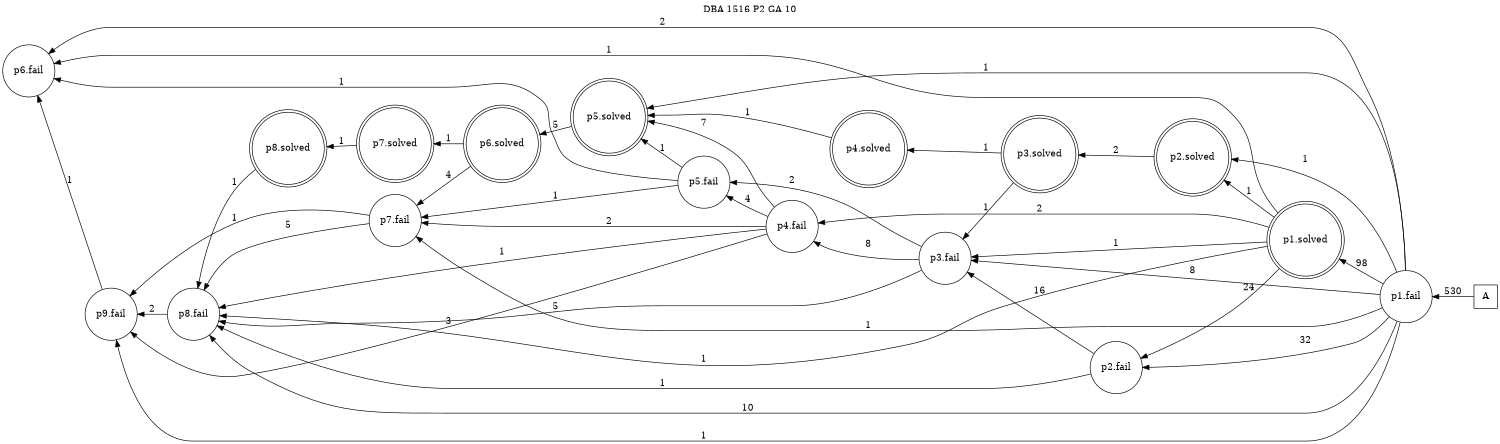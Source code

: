 digraph DBA_1516_P2_GA_10 {
labelloc="tl"
label= " DBA 1516 P2 GA 10 "
rankdir="RL";
graph [ size=" 10 , 10 !"]

"A" [shape="square" label="A"]
"p1.fail" [shape="circle" label="p1.fail"]
"p1.solved" [shape="doublecircle" label="p1.solved"]
"p2.fail" [shape="circle" label="p2.fail"]
"p3.fail" [shape="circle" label="p3.fail"]
"p4.fail" [shape="circle" label="p4.fail"]
"p5.solved" [shape="doublecircle" label="p5.solved"]
"p6.solved" [shape="doublecircle" label="p6.solved"]
"p7.fail" [shape="circle" label="p7.fail"]
"p8.fail" [shape="circle" label="p8.fail"]
"p9.fail" [shape="circle" label="p9.fail"]
"p5.fail" [shape="circle" label="p5.fail"]
"p6.fail" [shape="circle" label="p6.fail"]
"p2.solved" [shape="doublecircle" label="p2.solved"]
"p3.solved" [shape="doublecircle" label="p3.solved"]
"p4.solved" [shape="doublecircle" label="p4.solved"]
"p7.solved" [shape="doublecircle" label="p7.solved"]
"p8.solved" [shape="doublecircle" label="p8.solved"]
"A" -> "p1.fail" [ label=530]
"p1.fail" -> "p1.solved" [ label=98]
"p1.fail" -> "p2.fail" [ label=32]
"p1.fail" -> "p3.fail" [ label=8]
"p1.fail" -> "p5.solved" [ label=1]
"p1.fail" -> "p7.fail" [ label=1]
"p1.fail" -> "p8.fail" [ label=10]
"p1.fail" -> "p9.fail" [ label=1]
"p1.fail" -> "p6.fail" [ label=2]
"p1.fail" -> "p2.solved" [ label=1]
"p1.solved" -> "p2.fail" [ label=24]
"p1.solved" -> "p3.fail" [ label=1]
"p1.solved" -> "p4.fail" [ label=2]
"p1.solved" -> "p8.fail" [ label=1]
"p1.solved" -> "p6.fail" [ label=1]
"p1.solved" -> "p2.solved" [ label=1]
"p2.fail" -> "p3.fail" [ label=16]
"p2.fail" -> "p8.fail" [ label=1]
"p3.fail" -> "p4.fail" [ label=8]
"p3.fail" -> "p8.fail" [ label=5]
"p3.fail" -> "p5.fail" [ label=2]
"p4.fail" -> "p5.solved" [ label=7]
"p4.fail" -> "p7.fail" [ label=2]
"p4.fail" -> "p8.fail" [ label=1]
"p4.fail" -> "p9.fail" [ label=3]
"p4.fail" -> "p5.fail" [ label=4]
"p5.solved" -> "p6.solved" [ label=5]
"p6.solved" -> "p7.fail" [ label=4]
"p6.solved" -> "p7.solved" [ label=1]
"p7.fail" -> "p8.fail" [ label=5]
"p7.fail" -> "p9.fail" [ label=1]
"p8.fail" -> "p9.fail" [ label=2]
"p9.fail" -> "p6.fail" [ label=1]
"p5.fail" -> "p5.solved" [ label=1]
"p5.fail" -> "p7.fail" [ label=1]
"p5.fail" -> "p6.fail" [ label=1]
"p2.solved" -> "p3.solved" [ label=2]
"p3.solved" -> "p3.fail" [ label=1]
"p3.solved" -> "p4.solved" [ label=1]
"p4.solved" -> "p5.solved" [ label=1]
"p7.solved" -> "p8.solved" [ label=1]
"p8.solved" -> "p8.fail" [ label=1]
}
